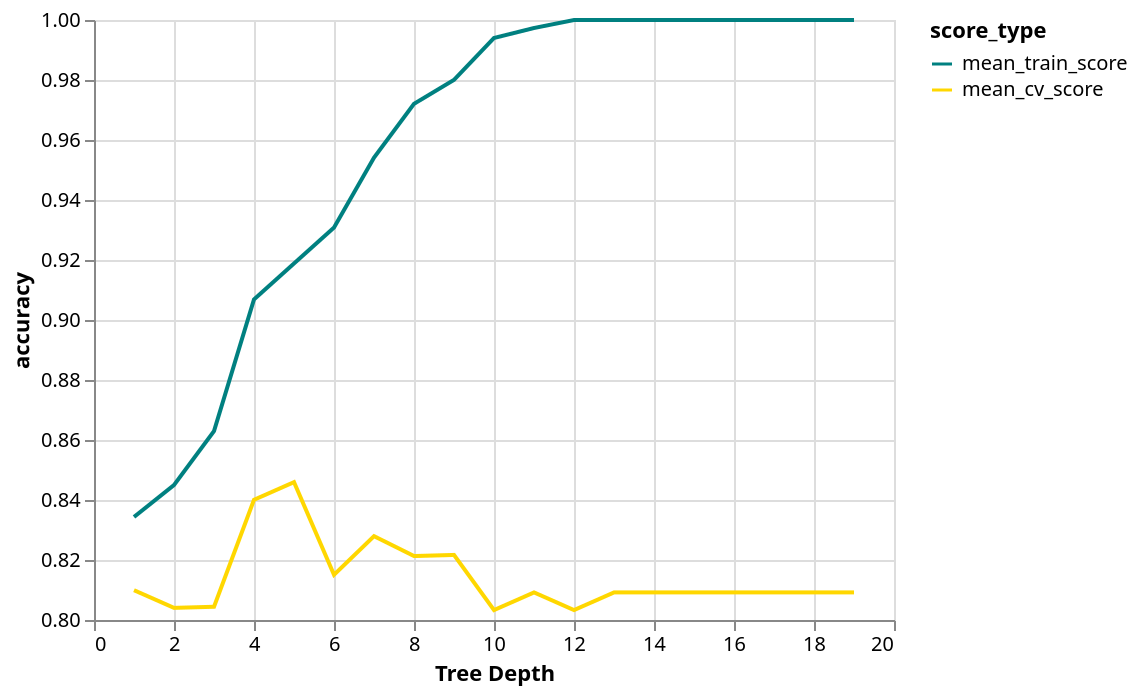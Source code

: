 {
  "config": {
    "view": {
      "continuousWidth": 400,
      "continuousHeight": 300
    }
  },
  "data": {
    "name": "data-285791de425a3c8a7f42e15d3945312b"
  },
  "mark": "line",
  "encoding": {
    "color": {
      "type": "nominal",
      "field": "score_type",
      "scale": {
        "domain": [
          "mean_train_score",
          "mean_cv_score"
        ],
        "range": [
          "teal",
          "gold"
        ]
      }
    },
    "x": {
      "type": "quantitative",
      "axis": {
        "title": "Tree Depth"
      },
      "field": "depth"
    },
    "y": {
      "type": "quantitative",
      "field": "accuracy",
      "scale": {
        "zero": false
      }
    }
  },
  "$schema": "https://vega.github.io/schema/vega-lite/v5.json",
  "datasets": {
    "data-285791de425a3c8a7f42e15d3945312b": [
      {
        "depth": 1,
        "score_type": "mean_train_score",
        "accuracy": 0.8343487858719646
      },
      {
        "depth": 2,
        "score_type": "mean_train_score",
        "accuracy": 0.8449889624724062
      },
      {
        "depth": 3,
        "score_type": "mean_train_score",
        "accuracy": 0.8629668874172186
      },
      {
        "depth": 4,
        "score_type": "mean_train_score",
        "accuracy": 0.9068653421633552
      },
      {
        "depth": 5,
        "score_type": "mean_train_score",
        "accuracy": 0.9188476821192054
      },
      {
        "depth": 6,
        "score_type": "mean_train_score",
        "accuracy": 0.9308167770419427
      },
      {
        "depth": 7,
        "score_type": "mean_train_score",
        "accuracy": 0.9541147902869757
      },
      {
        "depth": 8,
        "score_type": "mean_train_score",
        "accuracy": 0.9720662251655628
      },
      {
        "depth": 9,
        "score_type": "mean_train_score",
        "accuracy": 0.980048565121413
      },
      {
        "depth": 10,
        "score_type": "mean_train_score",
        "accuracy": 0.9940132450331127
      },
      {
        "depth": 11,
        "score_type": "mean_train_score",
        "accuracy": 0.9973333333333333
      },
      {
        "depth": 12,
        "score_type": "mean_train_score",
        "accuracy": 1.0
      },
      {
        "depth": 13,
        "score_type": "mean_train_score",
        "accuracy": 1.0
      },
      {
        "depth": 14,
        "score_type": "mean_train_score",
        "accuracy": 1.0
      },
      {
        "depth": 15,
        "score_type": "mean_train_score",
        "accuracy": 1.0
      },
      {
        "depth": 16,
        "score_type": "mean_train_score",
        "accuracy": 1.0
      },
      {
        "depth": 17,
        "score_type": "mean_train_score",
        "accuracy": 1.0
      },
      {
        "depth": 18,
        "score_type": "mean_train_score",
        "accuracy": 1.0
      },
      {
        "depth": 19,
        "score_type": "mean_train_score",
        "accuracy": 1.0
      },
      {
        "depth": 1,
        "score_type": "mean_cv_score",
        "accuracy": 0.8099264705882353
      },
      {
        "depth": 2,
        "score_type": "mean_cv_score",
        "accuracy": 0.8040441176470589
      },
      {
        "depth": 3,
        "score_type": "mean_cv_score",
        "accuracy": 0.8044117647058824
      },
      {
        "depth": 4,
        "score_type": "mean_cv_score",
        "accuracy": 0.8400735294117647
      },
      {
        "depth": 5,
        "score_type": "mean_cv_score",
        "accuracy": 0.8459558823529412
      },
      {
        "depth": 6,
        "score_type": "mean_cv_score",
        "accuracy": 0.8150735294117647
      },
      {
        "depth": 7,
        "score_type": "mean_cv_score",
        "accuracy": 0.8279411764705882
      },
      {
        "depth": 8,
        "score_type": "mean_cv_score",
        "accuracy": 0.8213235294117647
      },
      {
        "depth": 9,
        "score_type": "mean_cv_score",
        "accuracy": 0.8216911764705882
      },
      {
        "depth": 10,
        "score_type": "mean_cv_score",
        "accuracy": 0.8033088235294118
      },
      {
        "depth": 11,
        "score_type": "mean_cv_score",
        "accuracy": 0.8091911764705882
      },
      {
        "depth": 12,
        "score_type": "mean_cv_score",
        "accuracy": 0.8033088235294118
      },
      {
        "depth": 13,
        "score_type": "mean_cv_score",
        "accuracy": 0.8091911764705882
      },
      {
        "depth": 14,
        "score_type": "mean_cv_score",
        "accuracy": 0.8091911764705882
      },
      {
        "depth": 15,
        "score_type": "mean_cv_score",
        "accuracy": 0.8091911764705882
      },
      {
        "depth": 16,
        "score_type": "mean_cv_score",
        "accuracy": 0.8091911764705882
      },
      {
        "depth": 17,
        "score_type": "mean_cv_score",
        "accuracy": 0.8091911764705882
      },
      {
        "depth": 18,
        "score_type": "mean_cv_score",
        "accuracy": 0.8091911764705882
      },
      {
        "depth": 19,
        "score_type": "mean_cv_score",
        "accuracy": 0.8091911764705882
      }
    ]
  }
}